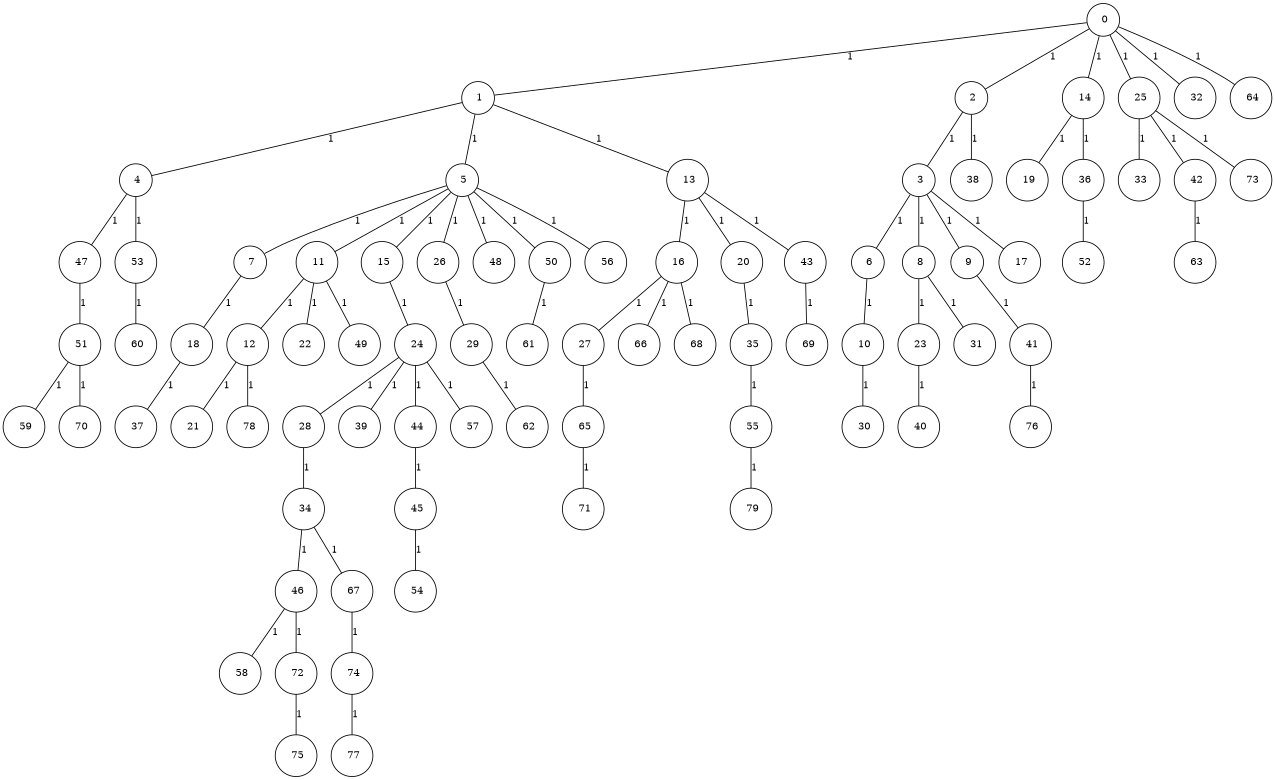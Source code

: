 graph G {
size="8.5,11;"
ratio = "expand;"
fixedsize="true;"
overlap="scale;"
node[shape=circle,width=.12,hight=.12,fontsize=12]
edge[fontsize=12]

0[label=" 0" color=black, pos="0.50623463,1.4733109!"];
1[label=" 1" color=black, pos="0.44164969,0.35331292!"];
2[label=" 2" color=black, pos="1.8498296,1.7636856!"];
3[label=" 3" color=black, pos="1.9191551,1.8191905!"];
4[label=" 4" color=black, pos="2.8336854,2.8288492!"];
5[label=" 5" color=black, pos="1.2152502,1.1548784!"];
6[label=" 6" color=black, pos="2.3541032,1.6233302!"];
7[label=" 7" color=black, pos="1.2626802,2.0235508!"];
8[label=" 8" color=black, pos="1.1796742,2.0065486!"];
9[label=" 9" color=black, pos="0.89451425,1.9450547!"];
10[label=" 10" color=black, pos="1.7418011,0.34325364!"];
11[label=" 11" color=black, pos="0.88420843,1.3698771!"];
12[label=" 12" color=black, pos="1.6293665,2.8432626!"];
13[label=" 13" color=black, pos="0.35992623,2.2645322!"];
14[label=" 14" color=black, pos="1.3243137,0.69642484!"];
15[label=" 15" color=black, pos="2.088661,2.3559087!"];
16[label=" 16" color=black, pos="2.2168374,0.88965915!"];
17[label=" 17" color=black, pos="2.7223189,1.8556956!"];
18[label=" 18" color=black, pos="0.54345422,0.12507611!"];
19[label=" 19" color=black, pos="2.3613933,2.1455565!"];
20[label=" 20" color=black, pos="0.69367955,2.8353765!"];
21[label=" 21" color=black, pos="2.9869602,1.7676352!"];
22[label=" 22" color=black, pos="0.98777107,2.8982677!"];
23[label=" 23" color=black, pos="0.18403574,1.3447673!"];
24[label=" 24" color=black, pos="1.6166338,0.51222481!"];
25[label=" 25" color=black, pos="1.0691403,1.8030726!"];
26[label=" 26" color=black, pos="2.5668696,2.0402571!"];
27[label=" 27" color=black, pos="1.423102,1.9190227!"];
28[label=" 28" color=black, pos="0.17463274,0.17038728!"];
29[label=" 29" color=black, pos="1.8543079,1.4728668!"];
30[label=" 30" color=black, pos="0.40208253,2.918511!"];
31[label=" 31" color=black, pos="2.625311,2.9869914!"];
32[label=" 32" color=black, pos="0.49770464,0.58089741!"];
33[label=" 33" color=black, pos="2.8671366,1.1794394!"];
34[label=" 34" color=black, pos="1.3121187,2.362269!"];
35[label=" 35" color=black, pos="0.40551016,2.8520022!"];
36[label=" 36" color=black, pos="2.035691,1.7417358!"];
37[label=" 37" color=black, pos="1.960412,1.7320778!"];
38[label=" 38" color=black, pos="1.5857371,1.9486128!"];
39[label=" 39" color=black, pos="2.913867,2.4529928!"];
40[label=" 40" color=black, pos="0.43482042,2.9784166!"];
41[label=" 41" color=black, pos="2.4178602,2.7359632!"];
42[label=" 42" color=black, pos="1.3775525,0.46519964!"];
43[label=" 43" color=black, pos="1.379524,2.3632056!"];
44[label=" 44" color=black, pos="1.3395913,1.3052138!"];
45[label=" 45" color=black, pos="2.3195439,1.6624978!"];
46[label=" 46" color=black, pos="1.6878804,2.1163291!"];
47[label=" 47" color=black, pos="0.54671473,1.0133191!"];
48[label=" 48" color=black, pos="2.603212,2.2834922!"];
49[label=" 49" color=black, pos="0.14959162,0.75105114!"];
50[label=" 50" color=black, pos="2.1176876,2.3102068!"];
51[label=" 51" color=black, pos="1.5334526,0.9124265!"];
52[label=" 52" color=black, pos="1.7783537,0.17304722!"];
53[label=" 53" color=black, pos="2.2549319,1.0031787!"];
54[label=" 54" color=black, pos="0.44665555,2.5445597!"];
55[label=" 55" color=black, pos="1.6888296,2.9749054!"];
56[label=" 56" color=black, pos="0.54961438,0.31311377!"];
57[label=" 57" color=black, pos="1.2778529,2.2263501!"];
58[label=" 58" color=black, pos="2.2804157,0.89275205!"];
59[label=" 59" color=black, pos="2.2099693,1.6869123!"];
60[label=" 60" color=black, pos="0.022818855,2.0862207!"];
61[label=" 61" color=black, pos="2.6955045,2.220563!"];
62[label=" 62" color=black, pos="0.20890716,2.1355303!"];
63[label=" 63" color=black, pos="1.3230014,0.18977832!"];
64[label=" 64" color=black, pos="1.3688333,0.57182181!"];
65[label=" 65" color=black, pos="0.56705701,2.0422267!"];
66[label=" 66" color=black, pos="2.3347289,0.66134101!"];
67[label=" 67" color=black, pos="2.7401573,1.5330212!"];
68[label=" 68" color=black, pos="2.2082127,1.0407269!"];
69[label=" 69" color=black, pos="0.70864124,0.04587723!"];
70[label=" 70" color=black, pos="1.0264127,1.8152851!"];
71[label=" 71" color=black, pos="1.2918432,2.2220299!"];
72[label=" 72" color=black, pos="2.5079556,0.30736279!"];
73[label=" 73" color=black, pos="0.59202366,1.9224853!"];
74[label=" 74" color=black, pos="1.2845683,1.4714507!"];
75[label=" 75" color=black, pos="0.93207956,0.78770187!"];
76[label=" 76" color=black, pos="1.6237137,1.0440095!"];
77[label=" 77" color=black, pos="1.0897188,1.2499033!"];
78[label=" 78" color=black, pos="0.27129426,0.46554556!"];
79[label=" 79" color=black, pos="0.07025191,2.223814!"];
0--1[label="1"]
0--2[label="1"]
0--14[label="1"]
0--25[label="1"]
0--32[label="1"]
0--64[label="1"]
1--4[label="1"]
1--5[label="1"]
1--13[label="1"]
2--3[label="1"]
2--38[label="1"]
3--6[label="1"]
3--8[label="1"]
3--9[label="1"]
3--17[label="1"]
4--47[label="1"]
4--53[label="1"]
5--7[label="1"]
5--11[label="1"]
5--15[label="1"]
5--26[label="1"]
5--48[label="1"]
5--50[label="1"]
5--56[label="1"]
6--10[label="1"]
7--18[label="1"]
8--23[label="1"]
8--31[label="1"]
9--41[label="1"]
10--30[label="1"]
11--12[label="1"]
11--22[label="1"]
11--49[label="1"]
12--21[label="1"]
12--78[label="1"]
13--16[label="1"]
13--20[label="1"]
13--43[label="1"]
14--19[label="1"]
14--36[label="1"]
15--24[label="1"]
16--27[label="1"]
16--66[label="1"]
16--68[label="1"]
18--37[label="1"]
20--35[label="1"]
23--40[label="1"]
24--28[label="1"]
24--39[label="1"]
24--44[label="1"]
24--57[label="1"]
25--33[label="1"]
25--42[label="1"]
25--73[label="1"]
26--29[label="1"]
27--65[label="1"]
28--34[label="1"]
29--62[label="1"]
34--46[label="1"]
34--67[label="1"]
35--55[label="1"]
36--52[label="1"]
41--76[label="1"]
42--63[label="1"]
43--69[label="1"]
44--45[label="1"]
45--54[label="1"]
46--58[label="1"]
46--72[label="1"]
47--51[label="1"]
50--61[label="1"]
51--59[label="1"]
51--70[label="1"]
53--60[label="1"]
55--79[label="1"]
65--71[label="1"]
67--74[label="1"]
72--75[label="1"]
74--77[label="1"]

}
